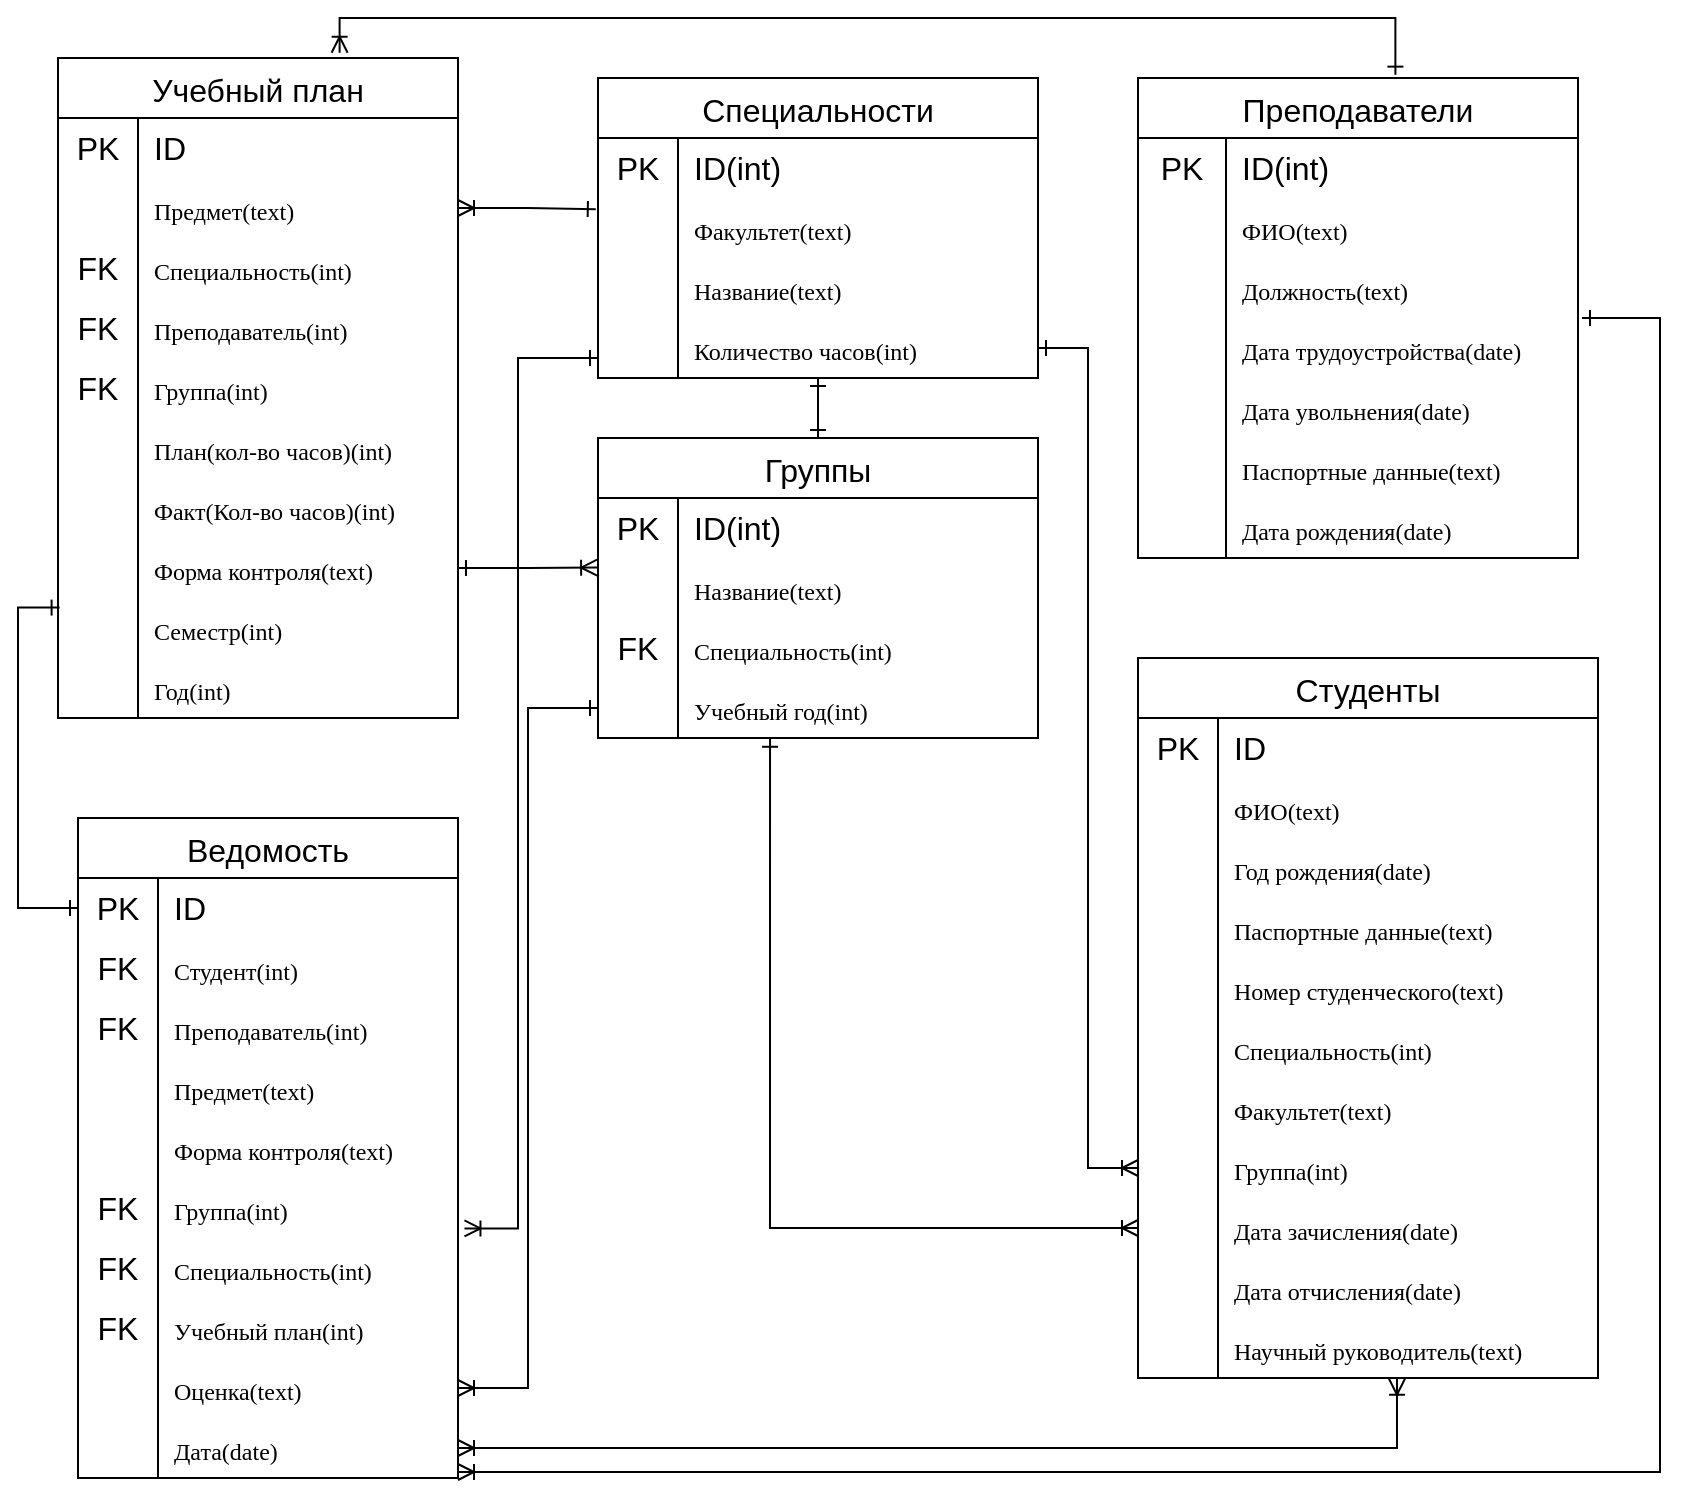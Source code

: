 <mxfile version="24.3.1" type="github">
  <diagram name="Page-1" id="2ca16b54-16f6-2749-3443-fa8db7711227">
    <mxGraphModel dx="1029" dy="1553" grid="1" gridSize="10" guides="1" tooltips="1" connect="1" arrows="1" fold="1" page="1" pageScale="1" pageWidth="1100" pageHeight="850" background="none" math="0" shadow="0">
      <root>
        <mxCell id="0" />
        <mxCell id="1" parent="0" />
        <mxCell id="u-qPDip1wJhZ4_mHXigb-9" value="Учебный план" style="shape=table;startSize=30;container=1;collapsible=0;childLayout=tableLayout;fixedRows=1;rowLines=0;fontStyle=0;strokeColor=default;fontSize=16;" vertex="1" parent="1">
          <mxGeometry x="60" y="-810" width="200" height="330" as="geometry" />
        </mxCell>
        <mxCell id="u-qPDip1wJhZ4_mHXigb-10" value="" style="shape=tableRow;horizontal=0;startSize=0;swimlaneHead=0;swimlaneBody=0;top=0;left=0;bottom=0;right=0;collapsible=0;dropTarget=0;fillColor=none;points=[[0,0.5],[1,0.5]];portConstraint=eastwest;strokeColor=inherit;fontSize=16;" vertex="1" parent="u-qPDip1wJhZ4_mHXigb-9">
          <mxGeometry y="30" width="200" height="30" as="geometry" />
        </mxCell>
        <mxCell id="u-qPDip1wJhZ4_mHXigb-11" value="PK" style="shape=partialRectangle;html=1;whiteSpace=wrap;connectable=0;fillColor=none;top=0;left=0;bottom=0;right=0;overflow=hidden;pointerEvents=1;strokeColor=inherit;fontSize=16;" vertex="1" parent="u-qPDip1wJhZ4_mHXigb-10">
          <mxGeometry width="40" height="30" as="geometry">
            <mxRectangle width="40" height="30" as="alternateBounds" />
          </mxGeometry>
        </mxCell>
        <mxCell id="u-qPDip1wJhZ4_mHXigb-12" value="ID" style="shape=partialRectangle;html=1;whiteSpace=wrap;connectable=0;fillColor=none;top=0;left=0;bottom=0;right=0;align=left;spacingLeft=6;overflow=hidden;strokeColor=inherit;fontSize=16;" vertex="1" parent="u-qPDip1wJhZ4_mHXigb-10">
          <mxGeometry x="40" width="160" height="30" as="geometry">
            <mxRectangle width="160" height="30" as="alternateBounds" />
          </mxGeometry>
        </mxCell>
        <mxCell id="u-qPDip1wJhZ4_mHXigb-13" value="" style="shape=tableRow;horizontal=0;startSize=0;swimlaneHead=0;swimlaneBody=0;top=0;left=0;bottom=0;right=0;collapsible=0;dropTarget=0;fillColor=none;points=[[0,0.5],[1,0.5]];portConstraint=eastwest;strokeColor=inherit;fontSize=16;" vertex="1" parent="u-qPDip1wJhZ4_mHXigb-9">
          <mxGeometry y="60" width="200" height="30" as="geometry" />
        </mxCell>
        <mxCell id="u-qPDip1wJhZ4_mHXigb-14" value="" style="shape=partialRectangle;html=1;whiteSpace=wrap;connectable=0;fillColor=none;top=0;left=0;bottom=0;right=0;overflow=hidden;strokeColor=inherit;fontSize=16;" vertex="1" parent="u-qPDip1wJhZ4_mHXigb-13">
          <mxGeometry width="40" height="30" as="geometry">
            <mxRectangle width="40" height="30" as="alternateBounds" />
          </mxGeometry>
        </mxCell>
        <mxCell id="u-qPDip1wJhZ4_mHXigb-15" value="&lt;span style=&quot;font-family: Verdana; font-size: 12px; text-wrap: nowrap;&quot;&gt;Предмет(text)&lt;/span&gt;" style="shape=partialRectangle;html=1;whiteSpace=wrap;connectable=0;fillColor=none;top=0;left=0;bottom=0;right=0;align=left;spacingLeft=6;overflow=hidden;strokeColor=inherit;fontSize=16;" vertex="1" parent="u-qPDip1wJhZ4_mHXigb-13">
          <mxGeometry x="40" width="160" height="30" as="geometry">
            <mxRectangle width="160" height="30" as="alternateBounds" />
          </mxGeometry>
        </mxCell>
        <mxCell id="u-qPDip1wJhZ4_mHXigb-16" value="" style="shape=tableRow;horizontal=0;startSize=0;swimlaneHead=0;swimlaneBody=0;top=0;left=0;bottom=0;right=0;collapsible=0;dropTarget=0;fillColor=none;points=[[0,0.5],[1,0.5]];portConstraint=eastwest;strokeColor=inherit;fontSize=16;" vertex="1" parent="u-qPDip1wJhZ4_mHXigb-9">
          <mxGeometry y="90" width="200" height="30" as="geometry" />
        </mxCell>
        <mxCell id="u-qPDip1wJhZ4_mHXigb-17" value="FK" style="shape=partialRectangle;html=1;whiteSpace=wrap;connectable=0;fillColor=none;top=0;left=0;bottom=0;right=0;overflow=hidden;strokeColor=inherit;fontSize=16;" vertex="1" parent="u-qPDip1wJhZ4_mHXigb-16">
          <mxGeometry width="40" height="30" as="geometry">
            <mxRectangle width="40" height="30" as="alternateBounds" />
          </mxGeometry>
        </mxCell>
        <mxCell id="u-qPDip1wJhZ4_mHXigb-18" value="&lt;span style=&quot;font-family: Verdana; font-size: 12px; text-wrap: nowrap;&quot;&gt;Специальность(int)&lt;/span&gt;" style="shape=partialRectangle;html=1;whiteSpace=wrap;connectable=0;fillColor=none;top=0;left=0;bottom=0;right=0;align=left;spacingLeft=6;overflow=hidden;strokeColor=inherit;fontSize=16;" vertex="1" parent="u-qPDip1wJhZ4_mHXigb-16">
          <mxGeometry x="40" width="160" height="30" as="geometry">
            <mxRectangle width="160" height="30" as="alternateBounds" />
          </mxGeometry>
        </mxCell>
        <mxCell id="u-qPDip1wJhZ4_mHXigb-19" value="" style="shape=tableRow;horizontal=0;startSize=0;swimlaneHead=0;swimlaneBody=0;top=0;left=0;bottom=0;right=0;collapsible=0;dropTarget=0;fillColor=none;points=[[0,0.5],[1,0.5]];portConstraint=eastwest;strokeColor=inherit;fontSize=16;" vertex="1" parent="u-qPDip1wJhZ4_mHXigb-9">
          <mxGeometry y="120" width="200" height="30" as="geometry" />
        </mxCell>
        <mxCell id="u-qPDip1wJhZ4_mHXigb-20" value="FK" style="shape=partialRectangle;html=1;whiteSpace=wrap;connectable=0;fillColor=none;top=0;left=0;bottom=0;right=0;overflow=hidden;strokeColor=inherit;fontSize=16;" vertex="1" parent="u-qPDip1wJhZ4_mHXigb-19">
          <mxGeometry width="40" height="30" as="geometry">
            <mxRectangle width="40" height="30" as="alternateBounds" />
          </mxGeometry>
        </mxCell>
        <mxCell id="u-qPDip1wJhZ4_mHXigb-21" value="&lt;span style=&quot;font-family: Verdana; font-size: 12px; text-wrap: nowrap;&quot;&gt;Преподаватель(int)&lt;/span&gt;" style="shape=partialRectangle;html=1;whiteSpace=wrap;connectable=0;fillColor=none;top=0;left=0;bottom=0;right=0;align=left;spacingLeft=6;overflow=hidden;strokeColor=inherit;fontSize=16;" vertex="1" parent="u-qPDip1wJhZ4_mHXigb-19">
          <mxGeometry x="40" width="160" height="30" as="geometry">
            <mxRectangle width="160" height="30" as="alternateBounds" />
          </mxGeometry>
        </mxCell>
        <mxCell id="u-qPDip1wJhZ4_mHXigb-22" value="" style="shape=tableRow;horizontal=0;startSize=0;swimlaneHead=0;swimlaneBody=0;top=0;left=0;bottom=0;right=0;collapsible=0;dropTarget=0;fillColor=none;points=[[0,0.5],[1,0.5]];portConstraint=eastwest;strokeColor=inherit;fontSize=16;" vertex="1" parent="u-qPDip1wJhZ4_mHXigb-9">
          <mxGeometry y="150" width="200" height="30" as="geometry" />
        </mxCell>
        <mxCell id="u-qPDip1wJhZ4_mHXigb-23" value="FK" style="shape=partialRectangle;html=1;whiteSpace=wrap;connectable=0;fillColor=none;top=0;left=0;bottom=0;right=0;overflow=hidden;strokeColor=inherit;fontSize=16;" vertex="1" parent="u-qPDip1wJhZ4_mHXigb-22">
          <mxGeometry width="40" height="30" as="geometry">
            <mxRectangle width="40" height="30" as="alternateBounds" />
          </mxGeometry>
        </mxCell>
        <mxCell id="u-qPDip1wJhZ4_mHXigb-24" value="&lt;span style=&quot;font-family: Verdana; font-size: 12px; text-wrap: nowrap;&quot;&gt;Группа(int)&lt;/span&gt;" style="shape=partialRectangle;html=1;whiteSpace=wrap;connectable=0;fillColor=none;top=0;left=0;bottom=0;right=0;align=left;spacingLeft=6;overflow=hidden;strokeColor=inherit;fontSize=16;" vertex="1" parent="u-qPDip1wJhZ4_mHXigb-22">
          <mxGeometry x="40" width="160" height="30" as="geometry">
            <mxRectangle width="160" height="30" as="alternateBounds" />
          </mxGeometry>
        </mxCell>
        <mxCell id="u-qPDip1wJhZ4_mHXigb-25" value="" style="shape=tableRow;horizontal=0;startSize=0;swimlaneHead=0;swimlaneBody=0;top=0;left=0;bottom=0;right=0;collapsible=0;dropTarget=0;fillColor=none;points=[[0,0.5],[1,0.5]];portConstraint=eastwest;strokeColor=inherit;fontSize=16;" vertex="1" parent="u-qPDip1wJhZ4_mHXigb-9">
          <mxGeometry y="180" width="200" height="30" as="geometry" />
        </mxCell>
        <mxCell id="u-qPDip1wJhZ4_mHXigb-26" value="" style="shape=partialRectangle;html=1;whiteSpace=wrap;connectable=0;fillColor=none;top=0;left=0;bottom=0;right=0;overflow=hidden;strokeColor=inherit;fontSize=16;" vertex="1" parent="u-qPDip1wJhZ4_mHXigb-25">
          <mxGeometry width="40" height="30" as="geometry">
            <mxRectangle width="40" height="30" as="alternateBounds" />
          </mxGeometry>
        </mxCell>
        <mxCell id="u-qPDip1wJhZ4_mHXigb-27" value="&lt;span style=&quot;font-family: Verdana; font-size: 12px; text-wrap: nowrap;&quot;&gt;План(кол-во часов)(int)&lt;/span&gt;" style="shape=partialRectangle;html=1;whiteSpace=wrap;connectable=0;fillColor=none;top=0;left=0;bottom=0;right=0;align=left;spacingLeft=6;overflow=hidden;strokeColor=inherit;fontSize=16;" vertex="1" parent="u-qPDip1wJhZ4_mHXigb-25">
          <mxGeometry x="40" width="160" height="30" as="geometry">
            <mxRectangle width="160" height="30" as="alternateBounds" />
          </mxGeometry>
        </mxCell>
        <mxCell id="u-qPDip1wJhZ4_mHXigb-28" value="" style="shape=tableRow;horizontal=0;startSize=0;swimlaneHead=0;swimlaneBody=0;top=0;left=0;bottom=0;right=0;collapsible=0;dropTarget=0;fillColor=none;points=[[0,0.5],[1,0.5]];portConstraint=eastwest;strokeColor=inherit;fontSize=16;" vertex="1" parent="u-qPDip1wJhZ4_mHXigb-9">
          <mxGeometry y="210" width="200" height="30" as="geometry" />
        </mxCell>
        <mxCell id="u-qPDip1wJhZ4_mHXigb-29" value="" style="shape=partialRectangle;html=1;whiteSpace=wrap;connectable=0;fillColor=none;top=0;left=0;bottom=0;right=0;overflow=hidden;strokeColor=inherit;fontSize=16;" vertex="1" parent="u-qPDip1wJhZ4_mHXigb-28">
          <mxGeometry width="40" height="30" as="geometry">
            <mxRectangle width="40" height="30" as="alternateBounds" />
          </mxGeometry>
        </mxCell>
        <mxCell id="u-qPDip1wJhZ4_mHXigb-30" value="&lt;span style=&quot;font-family: Verdana; font-size: 12px; text-wrap: nowrap;&quot;&gt;Факт(Кол-во часов)(int)&lt;/span&gt;" style="shape=partialRectangle;html=1;whiteSpace=wrap;connectable=0;fillColor=none;top=0;left=0;bottom=0;right=0;align=left;spacingLeft=6;overflow=hidden;strokeColor=inherit;fontSize=16;" vertex="1" parent="u-qPDip1wJhZ4_mHXigb-28">
          <mxGeometry x="40" width="160" height="30" as="geometry">
            <mxRectangle width="160" height="30" as="alternateBounds" />
          </mxGeometry>
        </mxCell>
        <mxCell id="u-qPDip1wJhZ4_mHXigb-31" value="" style="shape=tableRow;horizontal=0;startSize=0;swimlaneHead=0;swimlaneBody=0;top=0;left=0;bottom=0;right=0;collapsible=0;dropTarget=0;fillColor=none;points=[[0,0.5],[1,0.5]];portConstraint=eastwest;strokeColor=inherit;fontSize=16;" vertex="1" parent="u-qPDip1wJhZ4_mHXigb-9">
          <mxGeometry y="240" width="200" height="30" as="geometry" />
        </mxCell>
        <mxCell id="u-qPDip1wJhZ4_mHXigb-32" value="" style="shape=partialRectangle;html=1;whiteSpace=wrap;connectable=0;fillColor=none;top=0;left=0;bottom=0;right=0;overflow=hidden;strokeColor=inherit;fontSize=16;" vertex="1" parent="u-qPDip1wJhZ4_mHXigb-31">
          <mxGeometry width="40" height="30" as="geometry">
            <mxRectangle width="40" height="30" as="alternateBounds" />
          </mxGeometry>
        </mxCell>
        <mxCell id="u-qPDip1wJhZ4_mHXigb-33" value="&lt;span style=&quot;font-family: Verdana; font-size: 12px; text-wrap: nowrap;&quot;&gt;Форма контроля(text)&lt;/span&gt;" style="shape=partialRectangle;html=1;whiteSpace=wrap;connectable=0;fillColor=none;top=0;left=0;bottom=0;right=0;align=left;spacingLeft=6;overflow=hidden;strokeColor=inherit;fontSize=16;" vertex="1" parent="u-qPDip1wJhZ4_mHXigb-31">
          <mxGeometry x="40" width="160" height="30" as="geometry">
            <mxRectangle width="160" height="30" as="alternateBounds" />
          </mxGeometry>
        </mxCell>
        <mxCell id="u-qPDip1wJhZ4_mHXigb-34" value="" style="shape=tableRow;horizontal=0;startSize=0;swimlaneHead=0;swimlaneBody=0;top=0;left=0;bottom=0;right=0;collapsible=0;dropTarget=0;fillColor=none;points=[[0,0.5],[1,0.5]];portConstraint=eastwest;strokeColor=inherit;fontSize=16;" vertex="1" parent="u-qPDip1wJhZ4_mHXigb-9">
          <mxGeometry y="270" width="200" height="30" as="geometry" />
        </mxCell>
        <mxCell id="u-qPDip1wJhZ4_mHXigb-35" value="" style="shape=partialRectangle;html=1;whiteSpace=wrap;connectable=0;fillColor=none;top=0;left=0;bottom=0;right=0;overflow=hidden;strokeColor=inherit;fontSize=16;" vertex="1" parent="u-qPDip1wJhZ4_mHXigb-34">
          <mxGeometry width="40" height="30" as="geometry">
            <mxRectangle width="40" height="30" as="alternateBounds" />
          </mxGeometry>
        </mxCell>
        <mxCell id="u-qPDip1wJhZ4_mHXigb-36" value="&lt;span style=&quot;font-family: Verdana; font-size: 12px; text-wrap: nowrap;&quot;&gt;Семестр(int)&lt;/span&gt;" style="shape=partialRectangle;html=1;whiteSpace=wrap;connectable=0;fillColor=none;top=0;left=0;bottom=0;right=0;align=left;spacingLeft=6;overflow=hidden;strokeColor=inherit;fontSize=16;" vertex="1" parent="u-qPDip1wJhZ4_mHXigb-34">
          <mxGeometry x="40" width="160" height="30" as="geometry">
            <mxRectangle width="160" height="30" as="alternateBounds" />
          </mxGeometry>
        </mxCell>
        <mxCell id="u-qPDip1wJhZ4_mHXigb-37" value="" style="shape=tableRow;horizontal=0;startSize=0;swimlaneHead=0;swimlaneBody=0;top=0;left=0;bottom=0;right=0;collapsible=0;dropTarget=0;fillColor=none;points=[[0,0.5],[1,0.5]];portConstraint=eastwest;strokeColor=inherit;fontSize=16;" vertex="1" parent="u-qPDip1wJhZ4_mHXigb-9">
          <mxGeometry y="300" width="200" height="30" as="geometry" />
        </mxCell>
        <mxCell id="u-qPDip1wJhZ4_mHXigb-38" value="" style="shape=partialRectangle;html=1;whiteSpace=wrap;connectable=0;fillColor=none;top=0;left=0;bottom=0;right=0;overflow=hidden;strokeColor=inherit;fontSize=16;" vertex="1" parent="u-qPDip1wJhZ4_mHXigb-37">
          <mxGeometry width="40" height="30" as="geometry">
            <mxRectangle width="40" height="30" as="alternateBounds" />
          </mxGeometry>
        </mxCell>
        <mxCell id="u-qPDip1wJhZ4_mHXigb-39" value="&lt;span style=&quot;font-family: Verdana; font-size: 12px; text-wrap: nowrap;&quot;&gt;Год(int)&lt;/span&gt;" style="shape=partialRectangle;html=1;whiteSpace=wrap;connectable=0;fillColor=none;top=0;left=0;bottom=0;right=0;align=left;spacingLeft=6;overflow=hidden;strokeColor=inherit;fontSize=16;" vertex="1" parent="u-qPDip1wJhZ4_mHXigb-37">
          <mxGeometry x="40" width="160" height="30" as="geometry">
            <mxRectangle width="160" height="30" as="alternateBounds" />
          </mxGeometry>
        </mxCell>
        <mxCell id="u-qPDip1wJhZ4_mHXigb-178" style="edgeStyle=orthogonalEdgeStyle;rounded=0;orthogonalLoop=1;jettySize=auto;html=1;endArrow=ERone;endFill=0;startArrow=ERoneToMany;startFill=0;" edge="1" parent="1">
          <mxGeometry relative="1" as="geometry">
            <mxPoint x="830" y="-680" as="targetPoint" />
            <mxPoint x="260" y="-103" as="sourcePoint" />
            <Array as="points">
              <mxPoint x="861" y="-103" />
              <mxPoint x="861" y="-680" />
              <mxPoint x="822" y="-680" />
            </Array>
          </mxGeometry>
        </mxCell>
        <mxCell id="u-qPDip1wJhZ4_mHXigb-40" value="Ведомость" style="shape=table;startSize=30;container=1;collapsible=0;childLayout=tableLayout;fixedRows=1;rowLines=0;fontStyle=0;strokeColor=default;fontSize=16;" vertex="1" parent="1">
          <mxGeometry x="70" y="-430" width="190" height="330" as="geometry" />
        </mxCell>
        <mxCell id="u-qPDip1wJhZ4_mHXigb-41" value="" style="shape=tableRow;horizontal=0;startSize=0;swimlaneHead=0;swimlaneBody=0;top=0;left=0;bottom=0;right=0;collapsible=0;dropTarget=0;fillColor=none;points=[[0,0.5],[1,0.5]];portConstraint=eastwest;strokeColor=inherit;fontSize=16;" vertex="1" parent="u-qPDip1wJhZ4_mHXigb-40">
          <mxGeometry y="30" width="190" height="30" as="geometry" />
        </mxCell>
        <mxCell id="u-qPDip1wJhZ4_mHXigb-42" value="PK" style="shape=partialRectangle;html=1;whiteSpace=wrap;connectable=0;fillColor=none;top=0;left=0;bottom=0;right=0;overflow=hidden;pointerEvents=1;strokeColor=inherit;fontSize=16;" vertex="1" parent="u-qPDip1wJhZ4_mHXigb-41">
          <mxGeometry width="40" height="30" as="geometry">
            <mxRectangle width="40" height="30" as="alternateBounds" />
          </mxGeometry>
        </mxCell>
        <mxCell id="u-qPDip1wJhZ4_mHXigb-43" value="ID" style="shape=partialRectangle;html=1;whiteSpace=wrap;connectable=0;fillColor=none;top=0;left=0;bottom=0;right=0;align=left;spacingLeft=6;overflow=hidden;strokeColor=inherit;fontSize=16;" vertex="1" parent="u-qPDip1wJhZ4_mHXigb-41">
          <mxGeometry x="40" width="150" height="30" as="geometry">
            <mxRectangle width="150" height="30" as="alternateBounds" />
          </mxGeometry>
        </mxCell>
        <mxCell id="u-qPDip1wJhZ4_mHXigb-44" value="" style="shape=tableRow;horizontal=0;startSize=0;swimlaneHead=0;swimlaneBody=0;top=0;left=0;bottom=0;right=0;collapsible=0;dropTarget=0;fillColor=none;points=[[0,0.5],[1,0.5]];portConstraint=eastwest;strokeColor=inherit;fontSize=16;" vertex="1" parent="u-qPDip1wJhZ4_mHXigb-40">
          <mxGeometry y="60" width="190" height="30" as="geometry" />
        </mxCell>
        <mxCell id="u-qPDip1wJhZ4_mHXigb-45" value="FK" style="shape=partialRectangle;html=1;whiteSpace=wrap;connectable=0;fillColor=none;top=0;left=0;bottom=0;right=0;overflow=hidden;strokeColor=inherit;fontSize=16;" vertex="1" parent="u-qPDip1wJhZ4_mHXigb-44">
          <mxGeometry width="40" height="30" as="geometry">
            <mxRectangle width="40" height="30" as="alternateBounds" />
          </mxGeometry>
        </mxCell>
        <mxCell id="u-qPDip1wJhZ4_mHXigb-46" value="&lt;span style=&quot;font-family: Verdana; font-size: 12px; text-wrap: nowrap;&quot;&gt;Студент(int)&lt;/span&gt;" style="shape=partialRectangle;html=1;whiteSpace=wrap;connectable=0;fillColor=none;top=0;left=0;bottom=0;right=0;align=left;spacingLeft=6;overflow=hidden;strokeColor=inherit;fontSize=16;" vertex="1" parent="u-qPDip1wJhZ4_mHXigb-44">
          <mxGeometry x="40" width="150" height="30" as="geometry">
            <mxRectangle width="150" height="30" as="alternateBounds" />
          </mxGeometry>
        </mxCell>
        <mxCell id="u-qPDip1wJhZ4_mHXigb-47" value="" style="shape=tableRow;horizontal=0;startSize=0;swimlaneHead=0;swimlaneBody=0;top=0;left=0;bottom=0;right=0;collapsible=0;dropTarget=0;fillColor=none;points=[[0,0.5],[1,0.5]];portConstraint=eastwest;strokeColor=inherit;fontSize=16;" vertex="1" parent="u-qPDip1wJhZ4_mHXigb-40">
          <mxGeometry y="90" width="190" height="30" as="geometry" />
        </mxCell>
        <mxCell id="u-qPDip1wJhZ4_mHXigb-48" value="FK" style="shape=partialRectangle;html=1;whiteSpace=wrap;connectable=0;fillColor=none;top=0;left=0;bottom=0;right=0;overflow=hidden;strokeColor=inherit;fontSize=16;" vertex="1" parent="u-qPDip1wJhZ4_mHXigb-47">
          <mxGeometry width="40" height="30" as="geometry">
            <mxRectangle width="40" height="30" as="alternateBounds" />
          </mxGeometry>
        </mxCell>
        <mxCell id="u-qPDip1wJhZ4_mHXigb-49" value="&lt;span style=&quot;font-family: Verdana; font-size: 12px; text-wrap: nowrap;&quot;&gt;Преподаватель(int)&lt;/span&gt;" style="shape=partialRectangle;html=1;whiteSpace=wrap;connectable=0;fillColor=none;top=0;left=0;bottom=0;right=0;align=left;spacingLeft=6;overflow=hidden;strokeColor=inherit;fontSize=16;" vertex="1" parent="u-qPDip1wJhZ4_mHXigb-47">
          <mxGeometry x="40" width="150" height="30" as="geometry">
            <mxRectangle width="150" height="30" as="alternateBounds" />
          </mxGeometry>
        </mxCell>
        <mxCell id="u-qPDip1wJhZ4_mHXigb-50" value="" style="shape=tableRow;horizontal=0;startSize=0;swimlaneHead=0;swimlaneBody=0;top=0;left=0;bottom=0;right=0;collapsible=0;dropTarget=0;fillColor=none;points=[[0,0.5],[1,0.5]];portConstraint=eastwest;strokeColor=inherit;fontSize=16;" vertex="1" parent="u-qPDip1wJhZ4_mHXigb-40">
          <mxGeometry y="120" width="190" height="30" as="geometry" />
        </mxCell>
        <mxCell id="u-qPDip1wJhZ4_mHXigb-51" value="" style="shape=partialRectangle;html=1;whiteSpace=wrap;connectable=0;fillColor=none;top=0;left=0;bottom=0;right=0;overflow=hidden;strokeColor=inherit;fontSize=16;" vertex="1" parent="u-qPDip1wJhZ4_mHXigb-50">
          <mxGeometry width="40" height="30" as="geometry">
            <mxRectangle width="40" height="30" as="alternateBounds" />
          </mxGeometry>
        </mxCell>
        <mxCell id="u-qPDip1wJhZ4_mHXigb-52" value="&lt;span style=&quot;font-family: Verdana; font-size: 12px; text-wrap: nowrap;&quot;&gt;Предмет(text)&lt;/span&gt;" style="shape=partialRectangle;html=1;whiteSpace=wrap;connectable=0;fillColor=none;top=0;left=0;bottom=0;right=0;align=left;spacingLeft=6;overflow=hidden;strokeColor=inherit;fontSize=16;" vertex="1" parent="u-qPDip1wJhZ4_mHXigb-50">
          <mxGeometry x="40" width="150" height="30" as="geometry">
            <mxRectangle width="150" height="30" as="alternateBounds" />
          </mxGeometry>
        </mxCell>
        <mxCell id="u-qPDip1wJhZ4_mHXigb-53" value="" style="shape=tableRow;horizontal=0;startSize=0;swimlaneHead=0;swimlaneBody=0;top=0;left=0;bottom=0;right=0;collapsible=0;dropTarget=0;fillColor=none;points=[[0,0.5],[1,0.5]];portConstraint=eastwest;strokeColor=inherit;fontSize=16;" vertex="1" parent="u-qPDip1wJhZ4_mHXigb-40">
          <mxGeometry y="150" width="190" height="30" as="geometry" />
        </mxCell>
        <mxCell id="u-qPDip1wJhZ4_mHXigb-54" value="" style="shape=partialRectangle;html=1;whiteSpace=wrap;connectable=0;fillColor=none;top=0;left=0;bottom=0;right=0;overflow=hidden;strokeColor=inherit;fontSize=16;" vertex="1" parent="u-qPDip1wJhZ4_mHXigb-53">
          <mxGeometry width="40" height="30" as="geometry">
            <mxRectangle width="40" height="30" as="alternateBounds" />
          </mxGeometry>
        </mxCell>
        <mxCell id="u-qPDip1wJhZ4_mHXigb-55" value="&lt;span style=&quot;font-family: Verdana; font-size: 12px; text-wrap: nowrap;&quot;&gt;Форма контроля(text)&lt;/span&gt;" style="shape=partialRectangle;html=1;whiteSpace=wrap;connectable=0;fillColor=none;top=0;left=0;bottom=0;right=0;align=left;spacingLeft=6;overflow=hidden;strokeColor=inherit;fontSize=16;" vertex="1" parent="u-qPDip1wJhZ4_mHXigb-53">
          <mxGeometry x="40" width="150" height="30" as="geometry">
            <mxRectangle width="150" height="30" as="alternateBounds" />
          </mxGeometry>
        </mxCell>
        <mxCell id="u-qPDip1wJhZ4_mHXigb-56" value="" style="shape=tableRow;horizontal=0;startSize=0;swimlaneHead=0;swimlaneBody=0;top=0;left=0;bottom=0;right=0;collapsible=0;dropTarget=0;fillColor=none;points=[[0,0.5],[1,0.5]];portConstraint=eastwest;strokeColor=inherit;fontSize=16;" vertex="1" parent="u-qPDip1wJhZ4_mHXigb-40">
          <mxGeometry y="180" width="190" height="30" as="geometry" />
        </mxCell>
        <mxCell id="u-qPDip1wJhZ4_mHXigb-57" value="FK" style="shape=partialRectangle;html=1;whiteSpace=wrap;connectable=0;fillColor=none;top=0;left=0;bottom=0;right=0;overflow=hidden;strokeColor=inherit;fontSize=16;" vertex="1" parent="u-qPDip1wJhZ4_mHXigb-56">
          <mxGeometry width="40" height="30" as="geometry">
            <mxRectangle width="40" height="30" as="alternateBounds" />
          </mxGeometry>
        </mxCell>
        <mxCell id="u-qPDip1wJhZ4_mHXigb-58" value="&lt;span style=&quot;font-family: Verdana; font-size: 12px; text-wrap: nowrap;&quot;&gt;Группа(int)&lt;/span&gt;" style="shape=partialRectangle;html=1;whiteSpace=wrap;connectable=0;fillColor=none;top=0;left=0;bottom=0;right=0;align=left;spacingLeft=6;overflow=hidden;strokeColor=inherit;fontSize=16;" vertex="1" parent="u-qPDip1wJhZ4_mHXigb-56">
          <mxGeometry x="40" width="150" height="30" as="geometry">
            <mxRectangle width="150" height="30" as="alternateBounds" />
          </mxGeometry>
        </mxCell>
        <mxCell id="u-qPDip1wJhZ4_mHXigb-59" value="" style="shape=tableRow;horizontal=0;startSize=0;swimlaneHead=0;swimlaneBody=0;top=0;left=0;bottom=0;right=0;collapsible=0;dropTarget=0;fillColor=none;points=[[0,0.5],[1,0.5]];portConstraint=eastwest;strokeColor=inherit;fontSize=16;" vertex="1" parent="u-qPDip1wJhZ4_mHXigb-40">
          <mxGeometry y="210" width="190" height="30" as="geometry" />
        </mxCell>
        <mxCell id="u-qPDip1wJhZ4_mHXigb-60" value="FK" style="shape=partialRectangle;html=1;whiteSpace=wrap;connectable=0;fillColor=none;top=0;left=0;bottom=0;right=0;overflow=hidden;strokeColor=inherit;fontSize=16;" vertex="1" parent="u-qPDip1wJhZ4_mHXigb-59">
          <mxGeometry width="40" height="30" as="geometry">
            <mxRectangle width="40" height="30" as="alternateBounds" />
          </mxGeometry>
        </mxCell>
        <mxCell id="u-qPDip1wJhZ4_mHXigb-61" value="&lt;span style=&quot;font-family: Verdana; font-size: 12px; text-wrap: nowrap;&quot;&gt;Специальность(int)&lt;/span&gt;" style="shape=partialRectangle;html=1;whiteSpace=wrap;connectable=0;fillColor=none;top=0;left=0;bottom=0;right=0;align=left;spacingLeft=6;overflow=hidden;strokeColor=inherit;fontSize=16;" vertex="1" parent="u-qPDip1wJhZ4_mHXigb-59">
          <mxGeometry x="40" width="150" height="30" as="geometry">
            <mxRectangle width="150" height="30" as="alternateBounds" />
          </mxGeometry>
        </mxCell>
        <mxCell id="u-qPDip1wJhZ4_mHXigb-62" value="" style="shape=tableRow;horizontal=0;startSize=0;swimlaneHead=0;swimlaneBody=0;top=0;left=0;bottom=0;right=0;collapsible=0;dropTarget=0;fillColor=none;points=[[0,0.5],[1,0.5]];portConstraint=eastwest;strokeColor=inherit;fontSize=16;" vertex="1" parent="u-qPDip1wJhZ4_mHXigb-40">
          <mxGeometry y="240" width="190" height="30" as="geometry" />
        </mxCell>
        <mxCell id="u-qPDip1wJhZ4_mHXigb-63" value="FK" style="shape=partialRectangle;html=1;whiteSpace=wrap;connectable=0;fillColor=none;top=0;left=0;bottom=0;right=0;overflow=hidden;strokeColor=inherit;fontSize=16;" vertex="1" parent="u-qPDip1wJhZ4_mHXigb-62">
          <mxGeometry width="40" height="30" as="geometry">
            <mxRectangle width="40" height="30" as="alternateBounds" />
          </mxGeometry>
        </mxCell>
        <mxCell id="u-qPDip1wJhZ4_mHXigb-64" value="&lt;span style=&quot;font-family: Verdana; font-size: 12px; text-wrap: nowrap;&quot;&gt;Учебный план(int)&lt;/span&gt;" style="shape=partialRectangle;html=1;whiteSpace=wrap;connectable=0;fillColor=none;top=0;left=0;bottom=0;right=0;align=left;spacingLeft=6;overflow=hidden;strokeColor=inherit;fontSize=16;" vertex="1" parent="u-qPDip1wJhZ4_mHXigb-62">
          <mxGeometry x="40" width="150" height="30" as="geometry">
            <mxRectangle width="150" height="30" as="alternateBounds" />
          </mxGeometry>
        </mxCell>
        <mxCell id="u-qPDip1wJhZ4_mHXigb-65" value="" style="shape=tableRow;horizontal=0;startSize=0;swimlaneHead=0;swimlaneBody=0;top=0;left=0;bottom=0;right=0;collapsible=0;dropTarget=0;fillColor=none;points=[[0,0.5],[1,0.5]];portConstraint=eastwest;strokeColor=inherit;fontSize=16;" vertex="1" parent="u-qPDip1wJhZ4_mHXigb-40">
          <mxGeometry y="270" width="190" height="30" as="geometry" />
        </mxCell>
        <mxCell id="u-qPDip1wJhZ4_mHXigb-66" value="" style="shape=partialRectangle;html=1;whiteSpace=wrap;connectable=0;fillColor=none;top=0;left=0;bottom=0;right=0;overflow=hidden;strokeColor=inherit;fontSize=16;" vertex="1" parent="u-qPDip1wJhZ4_mHXigb-65">
          <mxGeometry width="40" height="30" as="geometry">
            <mxRectangle width="40" height="30" as="alternateBounds" />
          </mxGeometry>
        </mxCell>
        <mxCell id="u-qPDip1wJhZ4_mHXigb-67" value="&lt;span style=&quot;font-family: Verdana; font-size: 12px; text-wrap: nowrap;&quot;&gt;Оценка(text)&lt;/span&gt;" style="shape=partialRectangle;html=1;whiteSpace=wrap;connectable=0;fillColor=none;top=0;left=0;bottom=0;right=0;align=left;spacingLeft=6;overflow=hidden;strokeColor=inherit;fontSize=16;" vertex="1" parent="u-qPDip1wJhZ4_mHXigb-65">
          <mxGeometry x="40" width="150" height="30" as="geometry">
            <mxRectangle width="150" height="30" as="alternateBounds" />
          </mxGeometry>
        </mxCell>
        <mxCell id="u-qPDip1wJhZ4_mHXigb-68" value="" style="shape=tableRow;horizontal=0;startSize=0;swimlaneHead=0;swimlaneBody=0;top=0;left=0;bottom=0;right=0;collapsible=0;dropTarget=0;fillColor=none;points=[[0,0.5],[1,0.5]];portConstraint=eastwest;strokeColor=inherit;fontSize=16;" vertex="1" parent="u-qPDip1wJhZ4_mHXigb-40">
          <mxGeometry y="300" width="190" height="30" as="geometry" />
        </mxCell>
        <mxCell id="u-qPDip1wJhZ4_mHXigb-69" value="" style="shape=partialRectangle;html=1;whiteSpace=wrap;connectable=0;fillColor=none;top=0;left=0;bottom=0;right=0;overflow=hidden;strokeColor=inherit;fontSize=16;" vertex="1" parent="u-qPDip1wJhZ4_mHXigb-68">
          <mxGeometry width="40" height="30" as="geometry">
            <mxRectangle width="40" height="30" as="alternateBounds" />
          </mxGeometry>
        </mxCell>
        <mxCell id="u-qPDip1wJhZ4_mHXigb-70" value="&lt;span style=&quot;font-family: Verdana; font-size: 12px; text-wrap: nowrap;&quot;&gt;Дата(date)&lt;/span&gt;" style="shape=partialRectangle;html=1;whiteSpace=wrap;connectable=0;fillColor=none;top=0;left=0;bottom=0;right=0;align=left;spacingLeft=6;overflow=hidden;strokeColor=inherit;fontSize=16;" vertex="1" parent="u-qPDip1wJhZ4_mHXigb-68">
          <mxGeometry x="40" width="150" height="30" as="geometry">
            <mxRectangle width="150" height="30" as="alternateBounds" />
          </mxGeometry>
        </mxCell>
        <mxCell id="u-qPDip1wJhZ4_mHXigb-72" value="Студенты" style="shape=table;startSize=30;container=1;collapsible=0;childLayout=tableLayout;fixedRows=1;rowLines=0;fontStyle=0;strokeColor=default;fontSize=16;" vertex="1" parent="1">
          <mxGeometry x="600" y="-510" width="230" height="360" as="geometry" />
        </mxCell>
        <mxCell id="u-qPDip1wJhZ4_mHXigb-73" value="" style="shape=tableRow;horizontal=0;startSize=0;swimlaneHead=0;swimlaneBody=0;top=0;left=0;bottom=0;right=0;collapsible=0;dropTarget=0;fillColor=none;points=[[0,0.5],[1,0.5]];portConstraint=eastwest;strokeColor=inherit;fontSize=16;" vertex="1" parent="u-qPDip1wJhZ4_mHXigb-72">
          <mxGeometry y="30" width="230" height="30" as="geometry" />
        </mxCell>
        <mxCell id="u-qPDip1wJhZ4_mHXigb-74" value="PK" style="shape=partialRectangle;html=1;whiteSpace=wrap;connectable=0;fillColor=none;top=0;left=0;bottom=0;right=0;overflow=hidden;pointerEvents=1;strokeColor=inherit;fontSize=16;" vertex="1" parent="u-qPDip1wJhZ4_mHXigb-73">
          <mxGeometry width="40" height="30" as="geometry">
            <mxRectangle width="40" height="30" as="alternateBounds" />
          </mxGeometry>
        </mxCell>
        <mxCell id="u-qPDip1wJhZ4_mHXigb-75" value="ID" style="shape=partialRectangle;html=1;whiteSpace=wrap;connectable=0;fillColor=none;top=0;left=0;bottom=0;right=0;align=left;spacingLeft=6;overflow=hidden;strokeColor=inherit;fontSize=16;" vertex="1" parent="u-qPDip1wJhZ4_mHXigb-73">
          <mxGeometry x="40" width="190" height="30" as="geometry">
            <mxRectangle width="190" height="30" as="alternateBounds" />
          </mxGeometry>
        </mxCell>
        <mxCell id="u-qPDip1wJhZ4_mHXigb-76" value="" style="shape=tableRow;horizontal=0;startSize=0;swimlaneHead=0;swimlaneBody=0;top=0;left=0;bottom=0;right=0;collapsible=0;dropTarget=0;fillColor=none;points=[[0,0.5],[1,0.5]];portConstraint=eastwest;strokeColor=inherit;fontSize=16;" vertex="1" parent="u-qPDip1wJhZ4_mHXigb-72">
          <mxGeometry y="60" width="230" height="30" as="geometry" />
        </mxCell>
        <mxCell id="u-qPDip1wJhZ4_mHXigb-77" value="" style="shape=partialRectangle;html=1;whiteSpace=wrap;connectable=0;fillColor=none;top=0;left=0;bottom=0;right=0;overflow=hidden;strokeColor=inherit;fontSize=16;" vertex="1" parent="u-qPDip1wJhZ4_mHXigb-76">
          <mxGeometry width="40" height="30" as="geometry">
            <mxRectangle width="40" height="30" as="alternateBounds" />
          </mxGeometry>
        </mxCell>
        <mxCell id="u-qPDip1wJhZ4_mHXigb-78" value="&lt;span style=&quot;font-family: Verdana; font-size: 12px; text-wrap: nowrap;&quot;&gt;ФИО(text)&lt;/span&gt;" style="shape=partialRectangle;html=1;whiteSpace=wrap;connectable=0;fillColor=none;top=0;left=0;bottom=0;right=0;align=left;spacingLeft=6;overflow=hidden;strokeColor=inherit;fontSize=16;" vertex="1" parent="u-qPDip1wJhZ4_mHXigb-76">
          <mxGeometry x="40" width="190" height="30" as="geometry">
            <mxRectangle width="190" height="30" as="alternateBounds" />
          </mxGeometry>
        </mxCell>
        <mxCell id="u-qPDip1wJhZ4_mHXigb-79" value="" style="shape=tableRow;horizontal=0;startSize=0;swimlaneHead=0;swimlaneBody=0;top=0;left=0;bottom=0;right=0;collapsible=0;dropTarget=0;fillColor=none;points=[[0,0.5],[1,0.5]];portConstraint=eastwest;strokeColor=inherit;fontSize=16;" vertex="1" parent="u-qPDip1wJhZ4_mHXigb-72">
          <mxGeometry y="90" width="230" height="30" as="geometry" />
        </mxCell>
        <mxCell id="u-qPDip1wJhZ4_mHXigb-80" value="" style="shape=partialRectangle;html=1;whiteSpace=wrap;connectable=0;fillColor=none;top=0;left=0;bottom=0;right=0;overflow=hidden;strokeColor=inherit;fontSize=16;" vertex="1" parent="u-qPDip1wJhZ4_mHXigb-79">
          <mxGeometry width="40" height="30" as="geometry">
            <mxRectangle width="40" height="30" as="alternateBounds" />
          </mxGeometry>
        </mxCell>
        <mxCell id="u-qPDip1wJhZ4_mHXigb-81" value="&lt;span style=&quot;font-family: Verdana; font-size: 12px; text-wrap: nowrap;&quot;&gt;Год рождения(date)&lt;/span&gt;" style="shape=partialRectangle;html=1;whiteSpace=wrap;connectable=0;fillColor=none;top=0;left=0;bottom=0;right=0;align=left;spacingLeft=6;overflow=hidden;strokeColor=inherit;fontSize=16;" vertex="1" parent="u-qPDip1wJhZ4_mHXigb-79">
          <mxGeometry x="40" width="190" height="30" as="geometry">
            <mxRectangle width="190" height="30" as="alternateBounds" />
          </mxGeometry>
        </mxCell>
        <mxCell id="u-qPDip1wJhZ4_mHXigb-82" value="" style="shape=tableRow;horizontal=0;startSize=0;swimlaneHead=0;swimlaneBody=0;top=0;left=0;bottom=0;right=0;collapsible=0;dropTarget=0;fillColor=none;points=[[0,0.5],[1,0.5]];portConstraint=eastwest;strokeColor=inherit;fontSize=16;" vertex="1" parent="u-qPDip1wJhZ4_mHXigb-72">
          <mxGeometry y="120" width="230" height="30" as="geometry" />
        </mxCell>
        <mxCell id="u-qPDip1wJhZ4_mHXigb-83" value="" style="shape=partialRectangle;html=1;whiteSpace=wrap;connectable=0;fillColor=none;top=0;left=0;bottom=0;right=0;overflow=hidden;strokeColor=inherit;fontSize=16;" vertex="1" parent="u-qPDip1wJhZ4_mHXigb-82">
          <mxGeometry width="40" height="30" as="geometry">
            <mxRectangle width="40" height="30" as="alternateBounds" />
          </mxGeometry>
        </mxCell>
        <mxCell id="u-qPDip1wJhZ4_mHXigb-84" value="&lt;span style=&quot;font-family: Verdana; font-size: 12px; text-wrap: nowrap;&quot;&gt;Паспортные данные(text)&lt;/span&gt;" style="shape=partialRectangle;html=1;whiteSpace=wrap;connectable=0;fillColor=none;top=0;left=0;bottom=0;right=0;align=left;spacingLeft=6;overflow=hidden;strokeColor=inherit;fontSize=16;" vertex="1" parent="u-qPDip1wJhZ4_mHXigb-82">
          <mxGeometry x="40" width="190" height="30" as="geometry">
            <mxRectangle width="190" height="30" as="alternateBounds" />
          </mxGeometry>
        </mxCell>
        <mxCell id="u-qPDip1wJhZ4_mHXigb-85" value="" style="shape=tableRow;horizontal=0;startSize=0;swimlaneHead=0;swimlaneBody=0;top=0;left=0;bottom=0;right=0;collapsible=0;dropTarget=0;fillColor=none;points=[[0,0.5],[1,0.5]];portConstraint=eastwest;strokeColor=inherit;fontSize=16;" vertex="1" parent="u-qPDip1wJhZ4_mHXigb-72">
          <mxGeometry y="150" width="230" height="30" as="geometry" />
        </mxCell>
        <mxCell id="u-qPDip1wJhZ4_mHXigb-86" value="" style="shape=partialRectangle;html=1;whiteSpace=wrap;connectable=0;fillColor=none;top=0;left=0;bottom=0;right=0;overflow=hidden;strokeColor=inherit;fontSize=16;" vertex="1" parent="u-qPDip1wJhZ4_mHXigb-85">
          <mxGeometry width="40" height="30" as="geometry">
            <mxRectangle width="40" height="30" as="alternateBounds" />
          </mxGeometry>
        </mxCell>
        <mxCell id="u-qPDip1wJhZ4_mHXigb-87" value="&lt;span style=&quot;font-family: Verdana; font-size: 12px; text-wrap: nowrap;&quot;&gt;Номер студенческого(text)&lt;/span&gt;" style="shape=partialRectangle;html=1;whiteSpace=wrap;connectable=0;fillColor=none;top=0;left=0;bottom=0;right=0;align=left;spacingLeft=6;overflow=hidden;strokeColor=inherit;fontSize=16;" vertex="1" parent="u-qPDip1wJhZ4_mHXigb-85">
          <mxGeometry x="40" width="190" height="30" as="geometry">
            <mxRectangle width="190" height="30" as="alternateBounds" />
          </mxGeometry>
        </mxCell>
        <mxCell id="u-qPDip1wJhZ4_mHXigb-88" value="" style="shape=tableRow;horizontal=0;startSize=0;swimlaneHead=0;swimlaneBody=0;top=0;left=0;bottom=0;right=0;collapsible=0;dropTarget=0;fillColor=none;points=[[0,0.5],[1,0.5]];portConstraint=eastwest;strokeColor=inherit;fontSize=16;" vertex="1" parent="u-qPDip1wJhZ4_mHXigb-72">
          <mxGeometry y="180" width="230" height="30" as="geometry" />
        </mxCell>
        <mxCell id="u-qPDip1wJhZ4_mHXigb-89" value="" style="shape=partialRectangle;html=1;whiteSpace=wrap;connectable=0;fillColor=none;top=0;left=0;bottom=0;right=0;overflow=hidden;strokeColor=inherit;fontSize=16;" vertex="1" parent="u-qPDip1wJhZ4_mHXigb-88">
          <mxGeometry width="40" height="30" as="geometry">
            <mxRectangle width="40" height="30" as="alternateBounds" />
          </mxGeometry>
        </mxCell>
        <mxCell id="u-qPDip1wJhZ4_mHXigb-90" value="&lt;span style=&quot;font-family: Verdana; font-size: 12px; text-wrap: nowrap;&quot;&gt;Специальность(int)&lt;/span&gt;" style="shape=partialRectangle;html=1;whiteSpace=wrap;connectable=0;fillColor=none;top=0;left=0;bottom=0;right=0;align=left;spacingLeft=6;overflow=hidden;strokeColor=inherit;fontSize=16;" vertex="1" parent="u-qPDip1wJhZ4_mHXigb-88">
          <mxGeometry x="40" width="190" height="30" as="geometry">
            <mxRectangle width="190" height="30" as="alternateBounds" />
          </mxGeometry>
        </mxCell>
        <mxCell id="u-qPDip1wJhZ4_mHXigb-91" value="" style="shape=tableRow;horizontal=0;startSize=0;swimlaneHead=0;swimlaneBody=0;top=0;left=0;bottom=0;right=0;collapsible=0;dropTarget=0;fillColor=none;points=[[0,0.5],[1,0.5]];portConstraint=eastwest;strokeColor=inherit;fontSize=16;" vertex="1" parent="u-qPDip1wJhZ4_mHXigb-72">
          <mxGeometry y="210" width="230" height="30" as="geometry" />
        </mxCell>
        <mxCell id="u-qPDip1wJhZ4_mHXigb-92" value="" style="shape=partialRectangle;html=1;whiteSpace=wrap;connectable=0;fillColor=none;top=0;left=0;bottom=0;right=0;overflow=hidden;strokeColor=inherit;fontSize=16;" vertex="1" parent="u-qPDip1wJhZ4_mHXigb-91">
          <mxGeometry width="40" height="30" as="geometry">
            <mxRectangle width="40" height="30" as="alternateBounds" />
          </mxGeometry>
        </mxCell>
        <mxCell id="u-qPDip1wJhZ4_mHXigb-93" value="&lt;span style=&quot;font-family: Verdana; font-size: 12px; text-wrap: nowrap;&quot;&gt;Факультет(text)&lt;/span&gt;" style="shape=partialRectangle;html=1;whiteSpace=wrap;connectable=0;fillColor=none;top=0;left=0;bottom=0;right=0;align=left;spacingLeft=6;overflow=hidden;strokeColor=inherit;fontSize=16;" vertex="1" parent="u-qPDip1wJhZ4_mHXigb-91">
          <mxGeometry x="40" width="190" height="30" as="geometry">
            <mxRectangle width="190" height="30" as="alternateBounds" />
          </mxGeometry>
        </mxCell>
        <mxCell id="u-qPDip1wJhZ4_mHXigb-94" value="" style="shape=tableRow;horizontal=0;startSize=0;swimlaneHead=0;swimlaneBody=0;top=0;left=0;bottom=0;right=0;collapsible=0;dropTarget=0;fillColor=none;points=[[0,0.5],[1,0.5]];portConstraint=eastwest;strokeColor=inherit;fontSize=16;" vertex="1" parent="u-qPDip1wJhZ4_mHXigb-72">
          <mxGeometry y="240" width="230" height="30" as="geometry" />
        </mxCell>
        <mxCell id="u-qPDip1wJhZ4_mHXigb-95" value="" style="shape=partialRectangle;html=1;whiteSpace=wrap;connectable=0;fillColor=none;top=0;left=0;bottom=0;right=0;overflow=hidden;strokeColor=inherit;fontSize=16;" vertex="1" parent="u-qPDip1wJhZ4_mHXigb-94">
          <mxGeometry width="40" height="30" as="geometry">
            <mxRectangle width="40" height="30" as="alternateBounds" />
          </mxGeometry>
        </mxCell>
        <mxCell id="u-qPDip1wJhZ4_mHXigb-96" value="&lt;span style=&quot;font-family: Verdana; font-size: 12px; text-wrap: nowrap;&quot;&gt;Группа(int)&lt;/span&gt;" style="shape=partialRectangle;html=1;whiteSpace=wrap;connectable=0;fillColor=none;top=0;left=0;bottom=0;right=0;align=left;spacingLeft=6;overflow=hidden;strokeColor=inherit;fontSize=16;" vertex="1" parent="u-qPDip1wJhZ4_mHXigb-94">
          <mxGeometry x="40" width="190" height="30" as="geometry">
            <mxRectangle width="190" height="30" as="alternateBounds" />
          </mxGeometry>
        </mxCell>
        <mxCell id="u-qPDip1wJhZ4_mHXigb-97" value="" style="shape=tableRow;horizontal=0;startSize=0;swimlaneHead=0;swimlaneBody=0;top=0;left=0;bottom=0;right=0;collapsible=0;dropTarget=0;fillColor=none;points=[[0,0.5],[1,0.5]];portConstraint=eastwest;strokeColor=inherit;fontSize=16;" vertex="1" parent="u-qPDip1wJhZ4_mHXigb-72">
          <mxGeometry y="270" width="230" height="30" as="geometry" />
        </mxCell>
        <mxCell id="u-qPDip1wJhZ4_mHXigb-98" value="" style="shape=partialRectangle;html=1;whiteSpace=wrap;connectable=0;fillColor=none;top=0;left=0;bottom=0;right=0;overflow=hidden;strokeColor=inherit;fontSize=16;" vertex="1" parent="u-qPDip1wJhZ4_mHXigb-97">
          <mxGeometry width="40" height="30" as="geometry">
            <mxRectangle width="40" height="30" as="alternateBounds" />
          </mxGeometry>
        </mxCell>
        <mxCell id="u-qPDip1wJhZ4_mHXigb-99" value="&lt;span style=&quot;font-family: Verdana; font-size: 12px; text-wrap: nowrap;&quot;&gt;Дата зачисления(date)&lt;/span&gt;" style="shape=partialRectangle;html=1;whiteSpace=wrap;connectable=0;fillColor=none;top=0;left=0;bottom=0;right=0;align=left;spacingLeft=6;overflow=hidden;strokeColor=inherit;fontSize=16;" vertex="1" parent="u-qPDip1wJhZ4_mHXigb-97">
          <mxGeometry x="40" width="190" height="30" as="geometry">
            <mxRectangle width="190" height="30" as="alternateBounds" />
          </mxGeometry>
        </mxCell>
        <mxCell id="u-qPDip1wJhZ4_mHXigb-100" value="" style="shape=tableRow;horizontal=0;startSize=0;swimlaneHead=0;swimlaneBody=0;top=0;left=0;bottom=0;right=0;collapsible=0;dropTarget=0;fillColor=none;points=[[0,0.5],[1,0.5]];portConstraint=eastwest;strokeColor=inherit;fontSize=16;" vertex="1" parent="u-qPDip1wJhZ4_mHXigb-72">
          <mxGeometry y="300" width="230" height="30" as="geometry" />
        </mxCell>
        <mxCell id="u-qPDip1wJhZ4_mHXigb-101" value="" style="shape=partialRectangle;html=1;whiteSpace=wrap;connectable=0;fillColor=none;top=0;left=0;bottom=0;right=0;overflow=hidden;strokeColor=inherit;fontSize=16;" vertex="1" parent="u-qPDip1wJhZ4_mHXigb-100">
          <mxGeometry width="40" height="30" as="geometry">
            <mxRectangle width="40" height="30" as="alternateBounds" />
          </mxGeometry>
        </mxCell>
        <mxCell id="u-qPDip1wJhZ4_mHXigb-102" value="&lt;span style=&quot;font-family: Verdana; font-size: 12px; text-wrap: nowrap;&quot;&gt;Дата отчисления(date)&lt;/span&gt;" style="shape=partialRectangle;html=1;whiteSpace=wrap;connectable=0;fillColor=none;top=0;left=0;bottom=0;right=0;align=left;spacingLeft=6;overflow=hidden;strokeColor=inherit;fontSize=16;" vertex="1" parent="u-qPDip1wJhZ4_mHXigb-100">
          <mxGeometry x="40" width="190" height="30" as="geometry">
            <mxRectangle width="190" height="30" as="alternateBounds" />
          </mxGeometry>
        </mxCell>
        <mxCell id="u-qPDip1wJhZ4_mHXigb-103" value="" style="shape=tableRow;horizontal=0;startSize=0;swimlaneHead=0;swimlaneBody=0;top=0;left=0;bottom=0;right=0;collapsible=0;dropTarget=0;fillColor=none;points=[[0,0.5],[1,0.5]];portConstraint=eastwest;strokeColor=inherit;fontSize=16;" vertex="1" parent="u-qPDip1wJhZ4_mHXigb-72">
          <mxGeometry y="330" width="230" height="30" as="geometry" />
        </mxCell>
        <mxCell id="u-qPDip1wJhZ4_mHXigb-104" value="" style="shape=partialRectangle;html=1;whiteSpace=wrap;connectable=0;fillColor=none;top=0;left=0;bottom=0;right=0;overflow=hidden;strokeColor=inherit;fontSize=16;" vertex="1" parent="u-qPDip1wJhZ4_mHXigb-103">
          <mxGeometry width="40" height="30" as="geometry">
            <mxRectangle width="40" height="30" as="alternateBounds" />
          </mxGeometry>
        </mxCell>
        <mxCell id="u-qPDip1wJhZ4_mHXigb-105" value="&lt;span style=&quot;font-family: Verdana; font-size: 12px; text-wrap: nowrap;&quot;&gt;Научный руководитель(text)&lt;/span&gt;" style="shape=partialRectangle;html=1;whiteSpace=wrap;connectable=0;fillColor=none;top=0;left=0;bottom=0;right=0;align=left;spacingLeft=6;overflow=hidden;strokeColor=inherit;fontSize=16;" vertex="1" parent="u-qPDip1wJhZ4_mHXigb-103">
          <mxGeometry x="40" width="190" height="30" as="geometry">
            <mxRectangle width="190" height="30" as="alternateBounds" />
          </mxGeometry>
        </mxCell>
        <mxCell id="u-qPDip1wJhZ4_mHXigb-106" value="Преподаватели" style="shape=table;startSize=30;container=1;collapsible=0;childLayout=tableLayout;fixedRows=1;rowLines=0;fontStyle=0;strokeColor=default;fontSize=16;" vertex="1" parent="1">
          <mxGeometry x="600" y="-800" width="220" height="240" as="geometry" />
        </mxCell>
        <mxCell id="u-qPDip1wJhZ4_mHXigb-107" value="" style="shape=tableRow;horizontal=0;startSize=0;swimlaneHead=0;swimlaneBody=0;top=0;left=0;bottom=0;right=0;collapsible=0;dropTarget=0;fillColor=none;points=[[0,0.5],[1,0.5]];portConstraint=eastwest;strokeColor=inherit;fontSize=16;" vertex="1" parent="u-qPDip1wJhZ4_mHXigb-106">
          <mxGeometry y="30" width="220" height="30" as="geometry" />
        </mxCell>
        <mxCell id="u-qPDip1wJhZ4_mHXigb-108" value="PK" style="shape=partialRectangle;html=1;whiteSpace=wrap;connectable=0;fillColor=none;top=0;left=0;bottom=0;right=0;overflow=hidden;pointerEvents=1;strokeColor=inherit;fontSize=16;" vertex="1" parent="u-qPDip1wJhZ4_mHXigb-107">
          <mxGeometry width="44" height="30" as="geometry">
            <mxRectangle width="44" height="30" as="alternateBounds" />
          </mxGeometry>
        </mxCell>
        <mxCell id="u-qPDip1wJhZ4_mHXigb-109" value="ID(int)" style="shape=partialRectangle;html=1;whiteSpace=wrap;connectable=0;fillColor=none;top=0;left=0;bottom=0;right=0;align=left;spacingLeft=6;overflow=hidden;strokeColor=inherit;fontSize=16;" vertex="1" parent="u-qPDip1wJhZ4_mHXigb-107">
          <mxGeometry x="44" width="176" height="30" as="geometry">
            <mxRectangle width="176" height="30" as="alternateBounds" />
          </mxGeometry>
        </mxCell>
        <mxCell id="u-qPDip1wJhZ4_mHXigb-110" value="" style="shape=tableRow;horizontal=0;startSize=0;swimlaneHead=0;swimlaneBody=0;top=0;left=0;bottom=0;right=0;collapsible=0;dropTarget=0;fillColor=none;points=[[0,0.5],[1,0.5]];portConstraint=eastwest;strokeColor=inherit;fontSize=16;" vertex="1" parent="u-qPDip1wJhZ4_mHXigb-106">
          <mxGeometry y="60" width="220" height="30" as="geometry" />
        </mxCell>
        <mxCell id="u-qPDip1wJhZ4_mHXigb-111" value="" style="shape=partialRectangle;html=1;whiteSpace=wrap;connectable=0;fillColor=none;top=0;left=0;bottom=0;right=0;overflow=hidden;strokeColor=inherit;fontSize=16;" vertex="1" parent="u-qPDip1wJhZ4_mHXigb-110">
          <mxGeometry width="44" height="30" as="geometry">
            <mxRectangle width="44" height="30" as="alternateBounds" />
          </mxGeometry>
        </mxCell>
        <mxCell id="u-qPDip1wJhZ4_mHXigb-112" value="&lt;span style=&quot;font-family: Verdana; font-size: 12px; text-wrap: nowrap;&quot;&gt;ФИО(text)&lt;/span&gt;" style="shape=partialRectangle;html=1;whiteSpace=wrap;connectable=0;fillColor=none;top=0;left=0;bottom=0;right=0;align=left;spacingLeft=6;overflow=hidden;strokeColor=inherit;fontSize=16;" vertex="1" parent="u-qPDip1wJhZ4_mHXigb-110">
          <mxGeometry x="44" width="176" height="30" as="geometry">
            <mxRectangle width="176" height="30" as="alternateBounds" />
          </mxGeometry>
        </mxCell>
        <mxCell id="u-qPDip1wJhZ4_mHXigb-113" value="" style="shape=tableRow;horizontal=0;startSize=0;swimlaneHead=0;swimlaneBody=0;top=0;left=0;bottom=0;right=0;collapsible=0;dropTarget=0;fillColor=none;points=[[0,0.5],[1,0.5]];portConstraint=eastwest;strokeColor=inherit;fontSize=16;" vertex="1" parent="u-qPDip1wJhZ4_mHXigb-106">
          <mxGeometry y="90" width="220" height="30" as="geometry" />
        </mxCell>
        <mxCell id="u-qPDip1wJhZ4_mHXigb-114" value="" style="shape=partialRectangle;html=1;whiteSpace=wrap;connectable=0;fillColor=none;top=0;left=0;bottom=0;right=0;overflow=hidden;strokeColor=inherit;fontSize=16;" vertex="1" parent="u-qPDip1wJhZ4_mHXigb-113">
          <mxGeometry width="44" height="30" as="geometry">
            <mxRectangle width="44" height="30" as="alternateBounds" />
          </mxGeometry>
        </mxCell>
        <mxCell id="u-qPDip1wJhZ4_mHXigb-115" value="&lt;span style=&quot;font-family: Verdana; font-size: 12px; text-wrap: nowrap;&quot;&gt;Должность(text)&lt;/span&gt;" style="shape=partialRectangle;html=1;whiteSpace=wrap;connectable=0;fillColor=none;top=0;left=0;bottom=0;right=0;align=left;spacingLeft=6;overflow=hidden;strokeColor=inherit;fontSize=16;" vertex="1" parent="u-qPDip1wJhZ4_mHXigb-113">
          <mxGeometry x="44" width="176" height="30" as="geometry">
            <mxRectangle width="176" height="30" as="alternateBounds" />
          </mxGeometry>
        </mxCell>
        <mxCell id="u-qPDip1wJhZ4_mHXigb-116" value="" style="shape=tableRow;horizontal=0;startSize=0;swimlaneHead=0;swimlaneBody=0;top=0;left=0;bottom=0;right=0;collapsible=0;dropTarget=0;fillColor=none;points=[[0,0.5],[1,0.5]];portConstraint=eastwest;strokeColor=inherit;fontSize=16;" vertex="1" parent="u-qPDip1wJhZ4_mHXigb-106">
          <mxGeometry y="120" width="220" height="30" as="geometry" />
        </mxCell>
        <mxCell id="u-qPDip1wJhZ4_mHXigb-117" value="" style="shape=partialRectangle;html=1;whiteSpace=wrap;connectable=0;fillColor=none;top=0;left=0;bottom=0;right=0;overflow=hidden;strokeColor=inherit;fontSize=16;" vertex="1" parent="u-qPDip1wJhZ4_mHXigb-116">
          <mxGeometry width="44" height="30" as="geometry">
            <mxRectangle width="44" height="30" as="alternateBounds" />
          </mxGeometry>
        </mxCell>
        <mxCell id="u-qPDip1wJhZ4_mHXigb-118" value="&lt;span style=&quot;font-family: Verdana; font-size: 12px; text-wrap: nowrap;&quot;&gt;Дата трудоустройства(date)&lt;/span&gt;" style="shape=partialRectangle;html=1;whiteSpace=wrap;connectable=0;fillColor=none;top=0;left=0;bottom=0;right=0;align=left;spacingLeft=6;overflow=hidden;strokeColor=inherit;fontSize=16;" vertex="1" parent="u-qPDip1wJhZ4_mHXigb-116">
          <mxGeometry x="44" width="176" height="30" as="geometry">
            <mxRectangle width="176" height="30" as="alternateBounds" />
          </mxGeometry>
        </mxCell>
        <mxCell id="u-qPDip1wJhZ4_mHXigb-119" value="" style="shape=tableRow;horizontal=0;startSize=0;swimlaneHead=0;swimlaneBody=0;top=0;left=0;bottom=0;right=0;collapsible=0;dropTarget=0;fillColor=none;points=[[0,0.5],[1,0.5]];portConstraint=eastwest;strokeColor=inherit;fontSize=16;" vertex="1" parent="u-qPDip1wJhZ4_mHXigb-106">
          <mxGeometry y="150" width="220" height="30" as="geometry" />
        </mxCell>
        <mxCell id="u-qPDip1wJhZ4_mHXigb-120" value="" style="shape=partialRectangle;html=1;whiteSpace=wrap;connectable=0;fillColor=none;top=0;left=0;bottom=0;right=0;overflow=hidden;strokeColor=inherit;fontSize=16;" vertex="1" parent="u-qPDip1wJhZ4_mHXigb-119">
          <mxGeometry width="44" height="30" as="geometry">
            <mxRectangle width="44" height="30" as="alternateBounds" />
          </mxGeometry>
        </mxCell>
        <mxCell id="u-qPDip1wJhZ4_mHXigb-121" value="&lt;span style=&quot;font-family: Verdana; font-size: 12px; text-wrap: nowrap;&quot;&gt;Дата увольнения(date)&lt;/span&gt;" style="shape=partialRectangle;html=1;whiteSpace=wrap;connectable=0;fillColor=none;top=0;left=0;bottom=0;right=0;align=left;spacingLeft=6;overflow=hidden;strokeColor=inherit;fontSize=16;" vertex="1" parent="u-qPDip1wJhZ4_mHXigb-119">
          <mxGeometry x="44" width="176" height="30" as="geometry">
            <mxRectangle width="176" height="30" as="alternateBounds" />
          </mxGeometry>
        </mxCell>
        <mxCell id="u-qPDip1wJhZ4_mHXigb-122" value="" style="shape=tableRow;horizontal=0;startSize=0;swimlaneHead=0;swimlaneBody=0;top=0;left=0;bottom=0;right=0;collapsible=0;dropTarget=0;fillColor=none;points=[[0,0.5],[1,0.5]];portConstraint=eastwest;strokeColor=inherit;fontSize=16;" vertex="1" parent="u-qPDip1wJhZ4_mHXigb-106">
          <mxGeometry y="180" width="220" height="30" as="geometry" />
        </mxCell>
        <mxCell id="u-qPDip1wJhZ4_mHXigb-123" value="" style="shape=partialRectangle;html=1;whiteSpace=wrap;connectable=0;fillColor=none;top=0;left=0;bottom=0;right=0;overflow=hidden;strokeColor=inherit;fontSize=16;" vertex="1" parent="u-qPDip1wJhZ4_mHXigb-122">
          <mxGeometry width="44" height="30" as="geometry">
            <mxRectangle width="44" height="30" as="alternateBounds" />
          </mxGeometry>
        </mxCell>
        <mxCell id="u-qPDip1wJhZ4_mHXigb-124" value="&lt;span style=&quot;font-family: Verdana; font-size: 12px; text-wrap: nowrap;&quot;&gt;Паспортные данные(text)&lt;/span&gt;" style="shape=partialRectangle;html=1;whiteSpace=wrap;connectable=0;fillColor=none;top=0;left=0;bottom=0;right=0;align=left;spacingLeft=6;overflow=hidden;strokeColor=inherit;fontSize=16;" vertex="1" parent="u-qPDip1wJhZ4_mHXigb-122">
          <mxGeometry x="44" width="176" height="30" as="geometry">
            <mxRectangle width="176" height="30" as="alternateBounds" />
          </mxGeometry>
        </mxCell>
        <mxCell id="u-qPDip1wJhZ4_mHXigb-125" value="" style="shape=tableRow;horizontal=0;startSize=0;swimlaneHead=0;swimlaneBody=0;top=0;left=0;bottom=0;right=0;collapsible=0;dropTarget=0;fillColor=none;points=[[0,0.5],[1,0.5]];portConstraint=eastwest;strokeColor=inherit;fontSize=16;" vertex="1" parent="u-qPDip1wJhZ4_mHXigb-106">
          <mxGeometry y="210" width="220" height="30" as="geometry" />
        </mxCell>
        <mxCell id="u-qPDip1wJhZ4_mHXigb-126" value="" style="shape=partialRectangle;html=1;whiteSpace=wrap;connectable=0;fillColor=none;top=0;left=0;bottom=0;right=0;overflow=hidden;strokeColor=inherit;fontSize=16;" vertex="1" parent="u-qPDip1wJhZ4_mHXigb-125">
          <mxGeometry width="44" height="30" as="geometry">
            <mxRectangle width="44" height="30" as="alternateBounds" />
          </mxGeometry>
        </mxCell>
        <mxCell id="u-qPDip1wJhZ4_mHXigb-127" value="&lt;span style=&quot;font-family: Verdana; font-size: 12px; text-wrap: nowrap;&quot;&gt;Дата рождения(date)&lt;/span&gt;" style="shape=partialRectangle;html=1;whiteSpace=wrap;connectable=0;fillColor=none;top=0;left=0;bottom=0;right=0;align=left;spacingLeft=6;overflow=hidden;strokeColor=inherit;fontSize=16;" vertex="1" parent="u-qPDip1wJhZ4_mHXigb-125">
          <mxGeometry x="44" width="176" height="30" as="geometry">
            <mxRectangle width="176" height="30" as="alternateBounds" />
          </mxGeometry>
        </mxCell>
        <mxCell id="u-qPDip1wJhZ4_mHXigb-137" value="Специальности" style="shape=table;startSize=30;container=1;collapsible=0;childLayout=tableLayout;fixedRows=1;rowLines=0;fontStyle=0;strokeColor=default;fontSize=16;" vertex="1" parent="1">
          <mxGeometry x="330" y="-800" width="220" height="150" as="geometry" />
        </mxCell>
        <mxCell id="u-qPDip1wJhZ4_mHXigb-138" value="" style="shape=tableRow;horizontal=0;startSize=0;swimlaneHead=0;swimlaneBody=0;top=0;left=0;bottom=0;right=0;collapsible=0;dropTarget=0;fillColor=none;points=[[0,0.5],[1,0.5]];portConstraint=eastwest;strokeColor=inherit;fontSize=16;" vertex="1" parent="u-qPDip1wJhZ4_mHXigb-137">
          <mxGeometry y="30" width="220" height="30" as="geometry" />
        </mxCell>
        <mxCell id="u-qPDip1wJhZ4_mHXigb-139" value="PK" style="shape=partialRectangle;html=1;whiteSpace=wrap;connectable=0;fillColor=none;top=0;left=0;bottom=0;right=0;overflow=hidden;pointerEvents=1;strokeColor=inherit;fontSize=16;" vertex="1" parent="u-qPDip1wJhZ4_mHXigb-138">
          <mxGeometry width="40" height="30" as="geometry">
            <mxRectangle width="40" height="30" as="alternateBounds" />
          </mxGeometry>
        </mxCell>
        <mxCell id="u-qPDip1wJhZ4_mHXigb-140" value="ID(int)" style="shape=partialRectangle;html=1;whiteSpace=wrap;connectable=0;fillColor=none;top=0;left=0;bottom=0;right=0;align=left;spacingLeft=6;overflow=hidden;strokeColor=inherit;fontSize=16;" vertex="1" parent="u-qPDip1wJhZ4_mHXigb-138">
          <mxGeometry x="40" width="180" height="30" as="geometry">
            <mxRectangle width="180" height="30" as="alternateBounds" />
          </mxGeometry>
        </mxCell>
        <mxCell id="u-qPDip1wJhZ4_mHXigb-141" value="" style="shape=tableRow;horizontal=0;startSize=0;swimlaneHead=0;swimlaneBody=0;top=0;left=0;bottom=0;right=0;collapsible=0;dropTarget=0;fillColor=none;points=[[0,0.5],[1,0.5]];portConstraint=eastwest;strokeColor=inherit;fontSize=16;" vertex="1" parent="u-qPDip1wJhZ4_mHXigb-137">
          <mxGeometry y="60" width="220" height="30" as="geometry" />
        </mxCell>
        <mxCell id="u-qPDip1wJhZ4_mHXigb-142" value="" style="shape=partialRectangle;html=1;whiteSpace=wrap;connectable=0;fillColor=none;top=0;left=0;bottom=0;right=0;overflow=hidden;strokeColor=inherit;fontSize=16;" vertex="1" parent="u-qPDip1wJhZ4_mHXigb-141">
          <mxGeometry width="40" height="30" as="geometry">
            <mxRectangle width="40" height="30" as="alternateBounds" />
          </mxGeometry>
        </mxCell>
        <mxCell id="u-qPDip1wJhZ4_mHXigb-143" value="&lt;span style=&quot;font-family: Verdana; font-size: 12px; text-wrap: nowrap;&quot;&gt;Факультет(text)&lt;/span&gt;" style="shape=partialRectangle;html=1;whiteSpace=wrap;connectable=0;fillColor=none;top=0;left=0;bottom=0;right=0;align=left;spacingLeft=6;overflow=hidden;strokeColor=inherit;fontSize=16;" vertex="1" parent="u-qPDip1wJhZ4_mHXigb-141">
          <mxGeometry x="40" width="180" height="30" as="geometry">
            <mxRectangle width="180" height="30" as="alternateBounds" />
          </mxGeometry>
        </mxCell>
        <mxCell id="u-qPDip1wJhZ4_mHXigb-144" value="" style="shape=tableRow;horizontal=0;startSize=0;swimlaneHead=0;swimlaneBody=0;top=0;left=0;bottom=0;right=0;collapsible=0;dropTarget=0;fillColor=none;points=[[0,0.5],[1,0.5]];portConstraint=eastwest;strokeColor=inherit;fontSize=16;" vertex="1" parent="u-qPDip1wJhZ4_mHXigb-137">
          <mxGeometry y="90" width="220" height="30" as="geometry" />
        </mxCell>
        <mxCell id="u-qPDip1wJhZ4_mHXigb-145" value="" style="shape=partialRectangle;html=1;whiteSpace=wrap;connectable=0;fillColor=none;top=0;left=0;bottom=0;right=0;overflow=hidden;strokeColor=inherit;fontSize=16;" vertex="1" parent="u-qPDip1wJhZ4_mHXigb-144">
          <mxGeometry width="40" height="30" as="geometry">
            <mxRectangle width="40" height="30" as="alternateBounds" />
          </mxGeometry>
        </mxCell>
        <mxCell id="u-qPDip1wJhZ4_mHXigb-146" value="&lt;span style=&quot;font-family: Verdana; font-size: 12px; text-wrap: nowrap;&quot;&gt;Название(text)&lt;/span&gt;" style="shape=partialRectangle;html=1;whiteSpace=wrap;connectable=0;fillColor=none;top=0;left=0;bottom=0;right=0;align=left;spacingLeft=6;overflow=hidden;strokeColor=inherit;fontSize=16;" vertex="1" parent="u-qPDip1wJhZ4_mHXigb-144">
          <mxGeometry x="40" width="180" height="30" as="geometry">
            <mxRectangle width="180" height="30" as="alternateBounds" />
          </mxGeometry>
        </mxCell>
        <mxCell id="u-qPDip1wJhZ4_mHXigb-147" value="" style="shape=tableRow;horizontal=0;startSize=0;swimlaneHead=0;swimlaneBody=0;top=0;left=0;bottom=0;right=0;collapsible=0;dropTarget=0;fillColor=none;points=[[0,0.5],[1,0.5]];portConstraint=eastwest;strokeColor=inherit;fontSize=16;" vertex="1" parent="u-qPDip1wJhZ4_mHXigb-137">
          <mxGeometry y="120" width="220" height="30" as="geometry" />
        </mxCell>
        <mxCell id="u-qPDip1wJhZ4_mHXigb-148" value="" style="shape=partialRectangle;html=1;whiteSpace=wrap;connectable=0;fillColor=none;top=0;left=0;bottom=0;right=0;overflow=hidden;strokeColor=inherit;fontSize=16;" vertex="1" parent="u-qPDip1wJhZ4_mHXigb-147">
          <mxGeometry width="40" height="30" as="geometry">
            <mxRectangle width="40" height="30" as="alternateBounds" />
          </mxGeometry>
        </mxCell>
        <mxCell id="u-qPDip1wJhZ4_mHXigb-149" value="&lt;span style=&quot;font-family: Verdana; font-size: 12px; text-wrap: nowrap;&quot;&gt;Количество часов(int)&lt;/span&gt;" style="shape=partialRectangle;html=1;whiteSpace=wrap;connectable=0;fillColor=none;top=0;left=0;bottom=0;right=0;align=left;spacingLeft=6;overflow=hidden;strokeColor=inherit;fontSize=16;" vertex="1" parent="u-qPDip1wJhZ4_mHXigb-147">
          <mxGeometry x="40" width="180" height="30" as="geometry">
            <mxRectangle width="180" height="30" as="alternateBounds" />
          </mxGeometry>
        </mxCell>
        <mxCell id="u-qPDip1wJhZ4_mHXigb-159" value="Группы" style="shape=table;startSize=30;container=1;collapsible=0;childLayout=tableLayout;fixedRows=1;rowLines=0;fontStyle=0;strokeColor=default;fontSize=16;" vertex="1" parent="1">
          <mxGeometry x="330" y="-620" width="220" height="150" as="geometry" />
        </mxCell>
        <mxCell id="u-qPDip1wJhZ4_mHXigb-160" value="" style="shape=tableRow;horizontal=0;startSize=0;swimlaneHead=0;swimlaneBody=0;top=0;left=0;bottom=0;right=0;collapsible=0;dropTarget=0;fillColor=none;points=[[0,0.5],[1,0.5]];portConstraint=eastwest;strokeColor=inherit;fontSize=16;" vertex="1" parent="u-qPDip1wJhZ4_mHXigb-159">
          <mxGeometry y="30" width="220" height="30" as="geometry" />
        </mxCell>
        <mxCell id="u-qPDip1wJhZ4_mHXigb-161" value="PK" style="shape=partialRectangle;html=1;whiteSpace=wrap;connectable=0;fillColor=none;top=0;left=0;bottom=0;right=0;overflow=hidden;pointerEvents=1;strokeColor=inherit;fontSize=16;" vertex="1" parent="u-qPDip1wJhZ4_mHXigb-160">
          <mxGeometry width="40" height="30" as="geometry">
            <mxRectangle width="40" height="30" as="alternateBounds" />
          </mxGeometry>
        </mxCell>
        <mxCell id="u-qPDip1wJhZ4_mHXigb-162" value="ID(int)" style="shape=partialRectangle;html=1;whiteSpace=wrap;connectable=0;fillColor=none;top=0;left=0;bottom=0;right=0;align=left;spacingLeft=6;overflow=hidden;strokeColor=inherit;fontSize=16;" vertex="1" parent="u-qPDip1wJhZ4_mHXigb-160">
          <mxGeometry x="40" width="180" height="30" as="geometry">
            <mxRectangle width="180" height="30" as="alternateBounds" />
          </mxGeometry>
        </mxCell>
        <mxCell id="u-qPDip1wJhZ4_mHXigb-163" value="" style="shape=tableRow;horizontal=0;startSize=0;swimlaneHead=0;swimlaneBody=0;top=0;left=0;bottom=0;right=0;collapsible=0;dropTarget=0;fillColor=none;points=[[0,0.5],[1,0.5]];portConstraint=eastwest;strokeColor=inherit;fontSize=16;" vertex="1" parent="u-qPDip1wJhZ4_mHXigb-159">
          <mxGeometry y="60" width="220" height="30" as="geometry" />
        </mxCell>
        <mxCell id="u-qPDip1wJhZ4_mHXigb-164" value="" style="shape=partialRectangle;html=1;whiteSpace=wrap;connectable=0;fillColor=none;top=0;left=0;bottom=0;right=0;overflow=hidden;strokeColor=inherit;fontSize=16;" vertex="1" parent="u-qPDip1wJhZ4_mHXigb-163">
          <mxGeometry width="40" height="30" as="geometry">
            <mxRectangle width="40" height="30" as="alternateBounds" />
          </mxGeometry>
        </mxCell>
        <mxCell id="u-qPDip1wJhZ4_mHXigb-165" value="&lt;span style=&quot;font-family: Verdana; font-size: 12px; text-wrap: nowrap;&quot;&gt;Название(text)&lt;/span&gt;" style="shape=partialRectangle;html=1;whiteSpace=wrap;connectable=0;fillColor=none;top=0;left=0;bottom=0;right=0;align=left;spacingLeft=6;overflow=hidden;strokeColor=inherit;fontSize=16;" vertex="1" parent="u-qPDip1wJhZ4_mHXigb-163">
          <mxGeometry x="40" width="180" height="30" as="geometry">
            <mxRectangle width="180" height="30" as="alternateBounds" />
          </mxGeometry>
        </mxCell>
        <mxCell id="u-qPDip1wJhZ4_mHXigb-166" value="" style="shape=tableRow;horizontal=0;startSize=0;swimlaneHead=0;swimlaneBody=0;top=0;left=0;bottom=0;right=0;collapsible=0;dropTarget=0;fillColor=none;points=[[0,0.5],[1,0.5]];portConstraint=eastwest;strokeColor=inherit;fontSize=16;" vertex="1" parent="u-qPDip1wJhZ4_mHXigb-159">
          <mxGeometry y="90" width="220" height="30" as="geometry" />
        </mxCell>
        <mxCell id="u-qPDip1wJhZ4_mHXigb-167" value="FK" style="shape=partialRectangle;html=1;whiteSpace=wrap;connectable=0;fillColor=none;top=0;left=0;bottom=0;right=0;overflow=hidden;strokeColor=inherit;fontSize=16;" vertex="1" parent="u-qPDip1wJhZ4_mHXigb-166">
          <mxGeometry width="40" height="30" as="geometry">
            <mxRectangle width="40" height="30" as="alternateBounds" />
          </mxGeometry>
        </mxCell>
        <mxCell id="u-qPDip1wJhZ4_mHXigb-168" value="&lt;span style=&quot;font-family: Verdana; font-size: 12px; text-wrap: nowrap;&quot;&gt;Специальность(int)&lt;/span&gt;" style="shape=partialRectangle;html=1;whiteSpace=wrap;connectable=0;fillColor=none;top=0;left=0;bottom=0;right=0;align=left;spacingLeft=6;overflow=hidden;strokeColor=inherit;fontSize=16;" vertex="1" parent="u-qPDip1wJhZ4_mHXigb-166">
          <mxGeometry x="40" width="180" height="30" as="geometry">
            <mxRectangle width="180" height="30" as="alternateBounds" />
          </mxGeometry>
        </mxCell>
        <mxCell id="u-qPDip1wJhZ4_mHXigb-169" value="" style="shape=tableRow;horizontal=0;startSize=0;swimlaneHead=0;swimlaneBody=0;top=0;left=0;bottom=0;right=0;collapsible=0;dropTarget=0;fillColor=none;points=[[0,0.5],[1,0.5]];portConstraint=eastwest;strokeColor=inherit;fontSize=16;" vertex="1" parent="u-qPDip1wJhZ4_mHXigb-159">
          <mxGeometry y="120" width="220" height="30" as="geometry" />
        </mxCell>
        <mxCell id="u-qPDip1wJhZ4_mHXigb-170" value="" style="shape=partialRectangle;html=1;whiteSpace=wrap;connectable=0;fillColor=none;top=0;left=0;bottom=0;right=0;overflow=hidden;strokeColor=inherit;fontSize=16;" vertex="1" parent="u-qPDip1wJhZ4_mHXigb-169">
          <mxGeometry width="40" height="30" as="geometry">
            <mxRectangle width="40" height="30" as="alternateBounds" />
          </mxGeometry>
        </mxCell>
        <mxCell id="u-qPDip1wJhZ4_mHXigb-171" value="&lt;span style=&quot;font-family: Verdana; font-size: 12px; text-wrap: nowrap;&quot;&gt;Учебный год(int)&lt;/span&gt;" style="shape=partialRectangle;html=1;whiteSpace=wrap;connectable=0;fillColor=none;top=0;left=0;bottom=0;right=0;align=left;spacingLeft=6;overflow=hidden;strokeColor=inherit;fontSize=16;" vertex="1" parent="u-qPDip1wJhZ4_mHXigb-169">
          <mxGeometry x="40" width="180" height="30" as="geometry">
            <mxRectangle width="180" height="30" as="alternateBounds" />
          </mxGeometry>
        </mxCell>
        <mxCell id="u-qPDip1wJhZ4_mHXigb-177" style="edgeStyle=orthogonalEdgeStyle;rounded=0;orthogonalLoop=1;jettySize=auto;html=1;exitX=1;exitY=0.5;exitDx=0;exitDy=0;endArrow=ERoneToMany;endFill=0;startArrow=ERoneToMany;startFill=0;entryX=0.563;entryY=1.013;entryDx=0;entryDy=0;entryPerimeter=0;" edge="1" parent="1" source="u-qPDip1wJhZ4_mHXigb-68" target="u-qPDip1wJhZ4_mHXigb-103">
          <mxGeometry relative="1" as="geometry">
            <mxPoint x="730" y="-140" as="targetPoint" />
          </mxGeometry>
        </mxCell>
        <mxCell id="u-qPDip1wJhZ4_mHXigb-181" style="edgeStyle=orthogonalEdgeStyle;rounded=0;orthogonalLoop=1;jettySize=auto;html=1;exitX=1;exitY=0.5;exitDx=0;exitDy=0;entryX=0;entryY=0.5;entryDx=0;entryDy=0;endArrow=ERone;endFill=0;startArrow=ERoneToMany;startFill=0;" edge="1" parent="1" source="u-qPDip1wJhZ4_mHXigb-65" target="u-qPDip1wJhZ4_mHXigb-169">
          <mxGeometry relative="1" as="geometry" />
        </mxCell>
        <mxCell id="u-qPDip1wJhZ4_mHXigb-182" style="edgeStyle=orthogonalEdgeStyle;rounded=0;orthogonalLoop=1;jettySize=auto;html=1;exitX=1.017;exitY=0.84;exitDx=0;exitDy=0;entryX=0;entryY=0.667;entryDx=0;entryDy=0;entryPerimeter=0;exitPerimeter=0;endArrow=ERone;endFill=0;startArrow=ERoneToMany;startFill=0;" edge="1" parent="1" source="u-qPDip1wJhZ4_mHXigb-56" target="u-qPDip1wJhZ4_mHXigb-147">
          <mxGeometry relative="1" as="geometry">
            <mxPoint x="220" y="-217" as="sourcePoint" />
            <mxPoint x="310" y="-700" as="targetPoint" />
            <Array as="points">
              <mxPoint x="290" y="-225" />
              <mxPoint x="290" y="-660" />
            </Array>
          </mxGeometry>
        </mxCell>
        <mxCell id="u-qPDip1wJhZ4_mHXigb-183" style="edgeStyle=orthogonalEdgeStyle;rounded=0;orthogonalLoop=1;jettySize=auto;html=1;entryX=0.004;entryY=1.16;entryDx=0;entryDy=0;entryPerimeter=0;endArrow=ERone;endFill=0;startArrow=ERone;startFill=0;" edge="1" parent="1" source="u-qPDip1wJhZ4_mHXigb-41" target="u-qPDip1wJhZ4_mHXigb-31">
          <mxGeometry relative="1" as="geometry" />
        </mxCell>
        <mxCell id="u-qPDip1wJhZ4_mHXigb-184" style="edgeStyle=orthogonalEdgeStyle;rounded=0;orthogonalLoop=1;jettySize=auto;html=1;endArrow=ERone;endFill=0;startArrow=ERoneToMany;startFill=0;entryX=0.391;entryY=1.013;entryDx=0;entryDy=0;entryPerimeter=0;" edge="1" parent="1" source="u-qPDip1wJhZ4_mHXigb-97" target="u-qPDip1wJhZ4_mHXigb-169">
          <mxGeometry relative="1" as="geometry">
            <mxPoint x="420" y="-460" as="targetPoint" />
          </mxGeometry>
        </mxCell>
        <mxCell id="u-qPDip1wJhZ4_mHXigb-185" style="edgeStyle=orthogonalEdgeStyle;rounded=0;orthogonalLoop=1;jettySize=auto;html=1;endArrow=ERone;endFill=0;startArrow=ERoneToMany;startFill=0;" edge="1" parent="1" source="u-qPDip1wJhZ4_mHXigb-94" target="u-qPDip1wJhZ4_mHXigb-147">
          <mxGeometry relative="1" as="geometry" />
        </mxCell>
        <mxCell id="u-qPDip1wJhZ4_mHXigb-187" style="edgeStyle=orthogonalEdgeStyle;rounded=0;orthogonalLoop=1;jettySize=auto;html=1;entryX=0.585;entryY=-0.007;entryDx=0;entryDy=0;entryPerimeter=0;endArrow=ERone;endFill=0;startArrow=ERoneToMany;startFill=0;exitX=0.704;exitY=-0.008;exitDx=0;exitDy=0;exitPerimeter=0;" edge="1" parent="1" source="u-qPDip1wJhZ4_mHXigb-9" target="u-qPDip1wJhZ4_mHXigb-106">
          <mxGeometry relative="1" as="geometry">
            <mxPoint x="200" y="-820" as="sourcePoint" />
            <Array as="points">
              <mxPoint x="201" y="-830" />
              <mxPoint x="729" y="-830" />
            </Array>
          </mxGeometry>
        </mxCell>
        <mxCell id="u-qPDip1wJhZ4_mHXigb-188" style="edgeStyle=orthogonalEdgeStyle;rounded=0;orthogonalLoop=1;jettySize=auto;html=1;exitX=1;exitY=0.5;exitDx=0;exitDy=0;entryX=-0.005;entryY=0.187;entryDx=0;entryDy=0;entryPerimeter=0;endArrow=ERone;endFill=0;startArrow=ERoneToMany;startFill=0;" edge="1" parent="1" source="u-qPDip1wJhZ4_mHXigb-13" target="u-qPDip1wJhZ4_mHXigb-141">
          <mxGeometry relative="1" as="geometry" />
        </mxCell>
        <mxCell id="u-qPDip1wJhZ4_mHXigb-189" style="edgeStyle=orthogonalEdgeStyle;rounded=0;orthogonalLoop=1;jettySize=auto;html=1;exitX=1;exitY=0.5;exitDx=0;exitDy=0;entryX=-0.002;entryY=0.16;entryDx=0;entryDy=0;entryPerimeter=0;endArrow=ERoneToMany;endFill=0;startArrow=ERone;startFill=0;" edge="1" parent="1" source="u-qPDip1wJhZ4_mHXigb-31" target="u-qPDip1wJhZ4_mHXigb-163">
          <mxGeometry relative="1" as="geometry" />
        </mxCell>
        <mxCell id="u-qPDip1wJhZ4_mHXigb-192" style="edgeStyle=orthogonalEdgeStyle;rounded=0;orthogonalLoop=1;jettySize=auto;html=1;endArrow=ERone;endFill=0;startArrow=ERone;startFill=0;" edge="1" parent="1" source="u-qPDip1wJhZ4_mHXigb-159">
          <mxGeometry relative="1" as="geometry">
            <mxPoint x="440" y="-650" as="targetPoint" />
          </mxGeometry>
        </mxCell>
      </root>
    </mxGraphModel>
  </diagram>
</mxfile>
